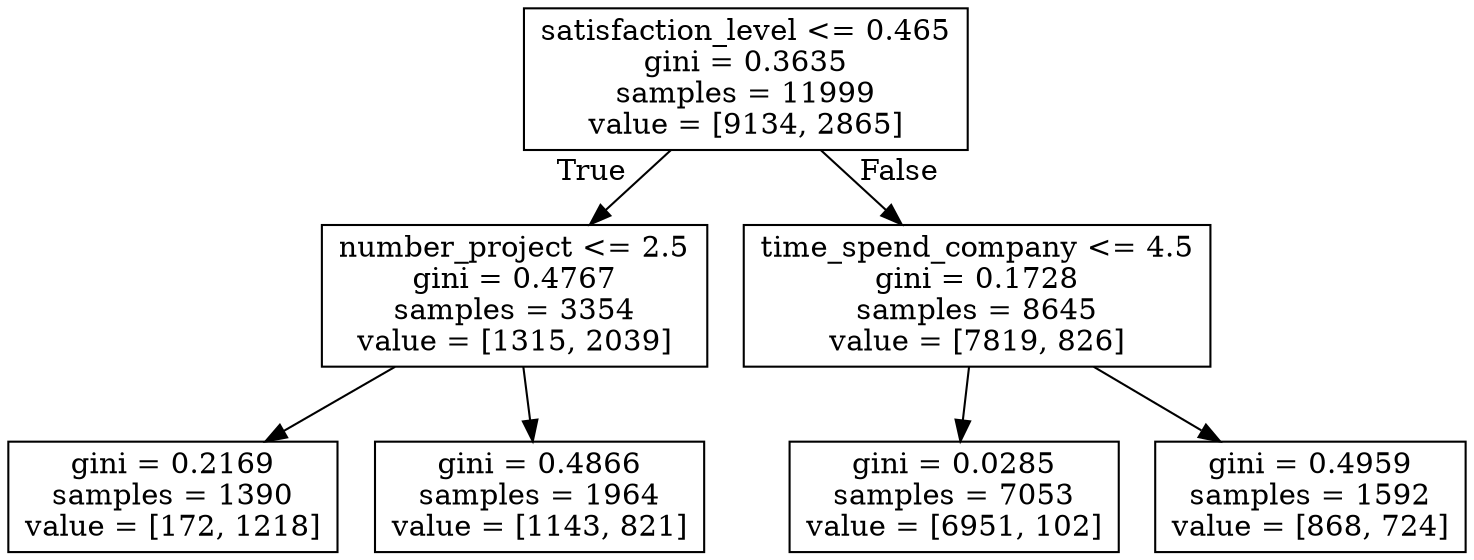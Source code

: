 digraph Tree {
node [shape=box] ;
0 [label="satisfaction_level <= 0.465\ngini = 0.3635\nsamples = 11999\nvalue = [9134, 2865]"] ;
1 [label="number_project <= 2.5\ngini = 0.4767\nsamples = 3354\nvalue = [1315, 2039]"] ;
0 -> 1 [labeldistance=2.5, labelangle=45, headlabel="True"] ;
2 [label="gini = 0.2169\nsamples = 1390\nvalue = [172, 1218]"] ;
1 -> 2 ;
3 [label="gini = 0.4866\nsamples = 1964\nvalue = [1143, 821]"] ;
1 -> 3 ;
4 [label="time_spend_company <= 4.5\ngini = 0.1728\nsamples = 8645\nvalue = [7819, 826]"] ;
0 -> 4 [labeldistance=2.5, labelangle=-45, headlabel="False"] ;
5 [label="gini = 0.0285\nsamples = 7053\nvalue = [6951, 102]"] ;
4 -> 5 ;
6 [label="gini = 0.4959\nsamples = 1592\nvalue = [868, 724]"] ;
4 -> 6 ;
}